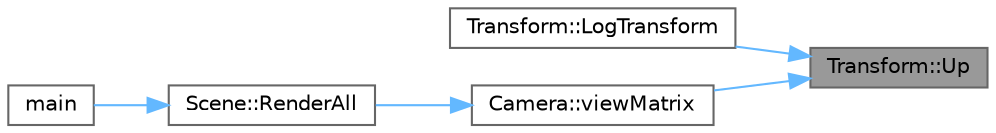 digraph "Transform::Up"
{
 // LATEX_PDF_SIZE
  bgcolor="transparent";
  edge [fontname=Helvetica,fontsize=10,labelfontname=Helvetica,labelfontsize=10];
  node [fontname=Helvetica,fontsize=10,shape=box,height=0.2,width=0.4];
  rankdir="RL";
  Node1 [label="Transform::Up",height=0.2,width=0.4,color="gray40", fillcolor="grey60", style="filled", fontcolor="black",tooltip="Our local up vector"];
  Node1 -> Node2 [dir="back",color="steelblue1",style="solid"];
  Node2 [label="Transform::LogTransform",height=0.2,width=0.4,color="grey40", fillcolor="white", style="filled",URL="$class_transform.html#ac9c40f5472213803d5143a0fa0338c32",tooltip="Output the values of matrix"];
  Node1 -> Node3 [dir="back",color="steelblue1",style="solid"];
  Node3 [label="Camera::viewMatrix",height=0.2,width=0.4,color="grey40", fillcolor="white", style="filled",URL="$class_camera.html#ade59c8e9e1ccf81c92d69722ed070718",tooltip="Uses glm::lookAt to build a view matrix from cameraTransform"];
  Node3 -> Node4 [dir="back",color="steelblue1",style="solid"];
  Node4 [label="Scene::RenderAll",height=0.2,width=0.4,color="grey40", fillcolor="white", style="filled",URL="$class_scene.html#af1231c8f794238d9fb79e5f413e0108f",tooltip="Draw all gameObjects using cameras[0] as a camera, accounting for all lights"];
  Node4 -> Node5 [dir="back",color="steelblue1",style="solid"];
  Node5 [label="main",height=0.2,width=0.4,color="grey40", fillcolor="white", style="filled",URL="$main_8cpp.html#ae66f6b31b5ad750f1fe042a706a4e3d4",tooltip=" "];
}
